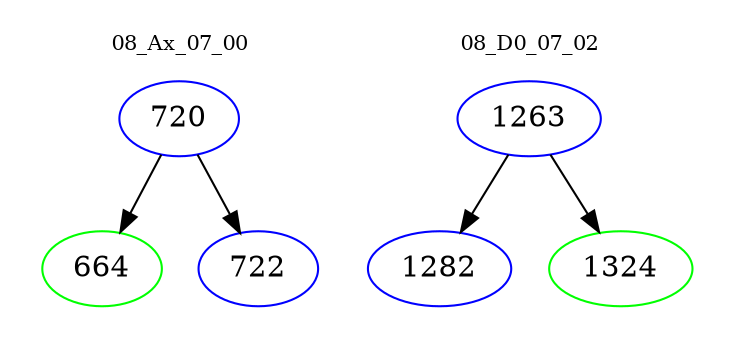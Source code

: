 digraph{
subgraph cluster_0 {
color = white
label = "08_Ax_07_00";
fontsize=10;
T0_720 [label="720", color="blue"]
T0_720 -> T0_664 [color="black"]
T0_664 [label="664", color="green"]
T0_720 -> T0_722 [color="black"]
T0_722 [label="722", color="blue"]
}
subgraph cluster_1 {
color = white
label = "08_D0_07_02";
fontsize=10;
T1_1263 [label="1263", color="blue"]
T1_1263 -> T1_1282 [color="black"]
T1_1282 [label="1282", color="blue"]
T1_1263 -> T1_1324 [color="black"]
T1_1324 [label="1324", color="green"]
}
}
